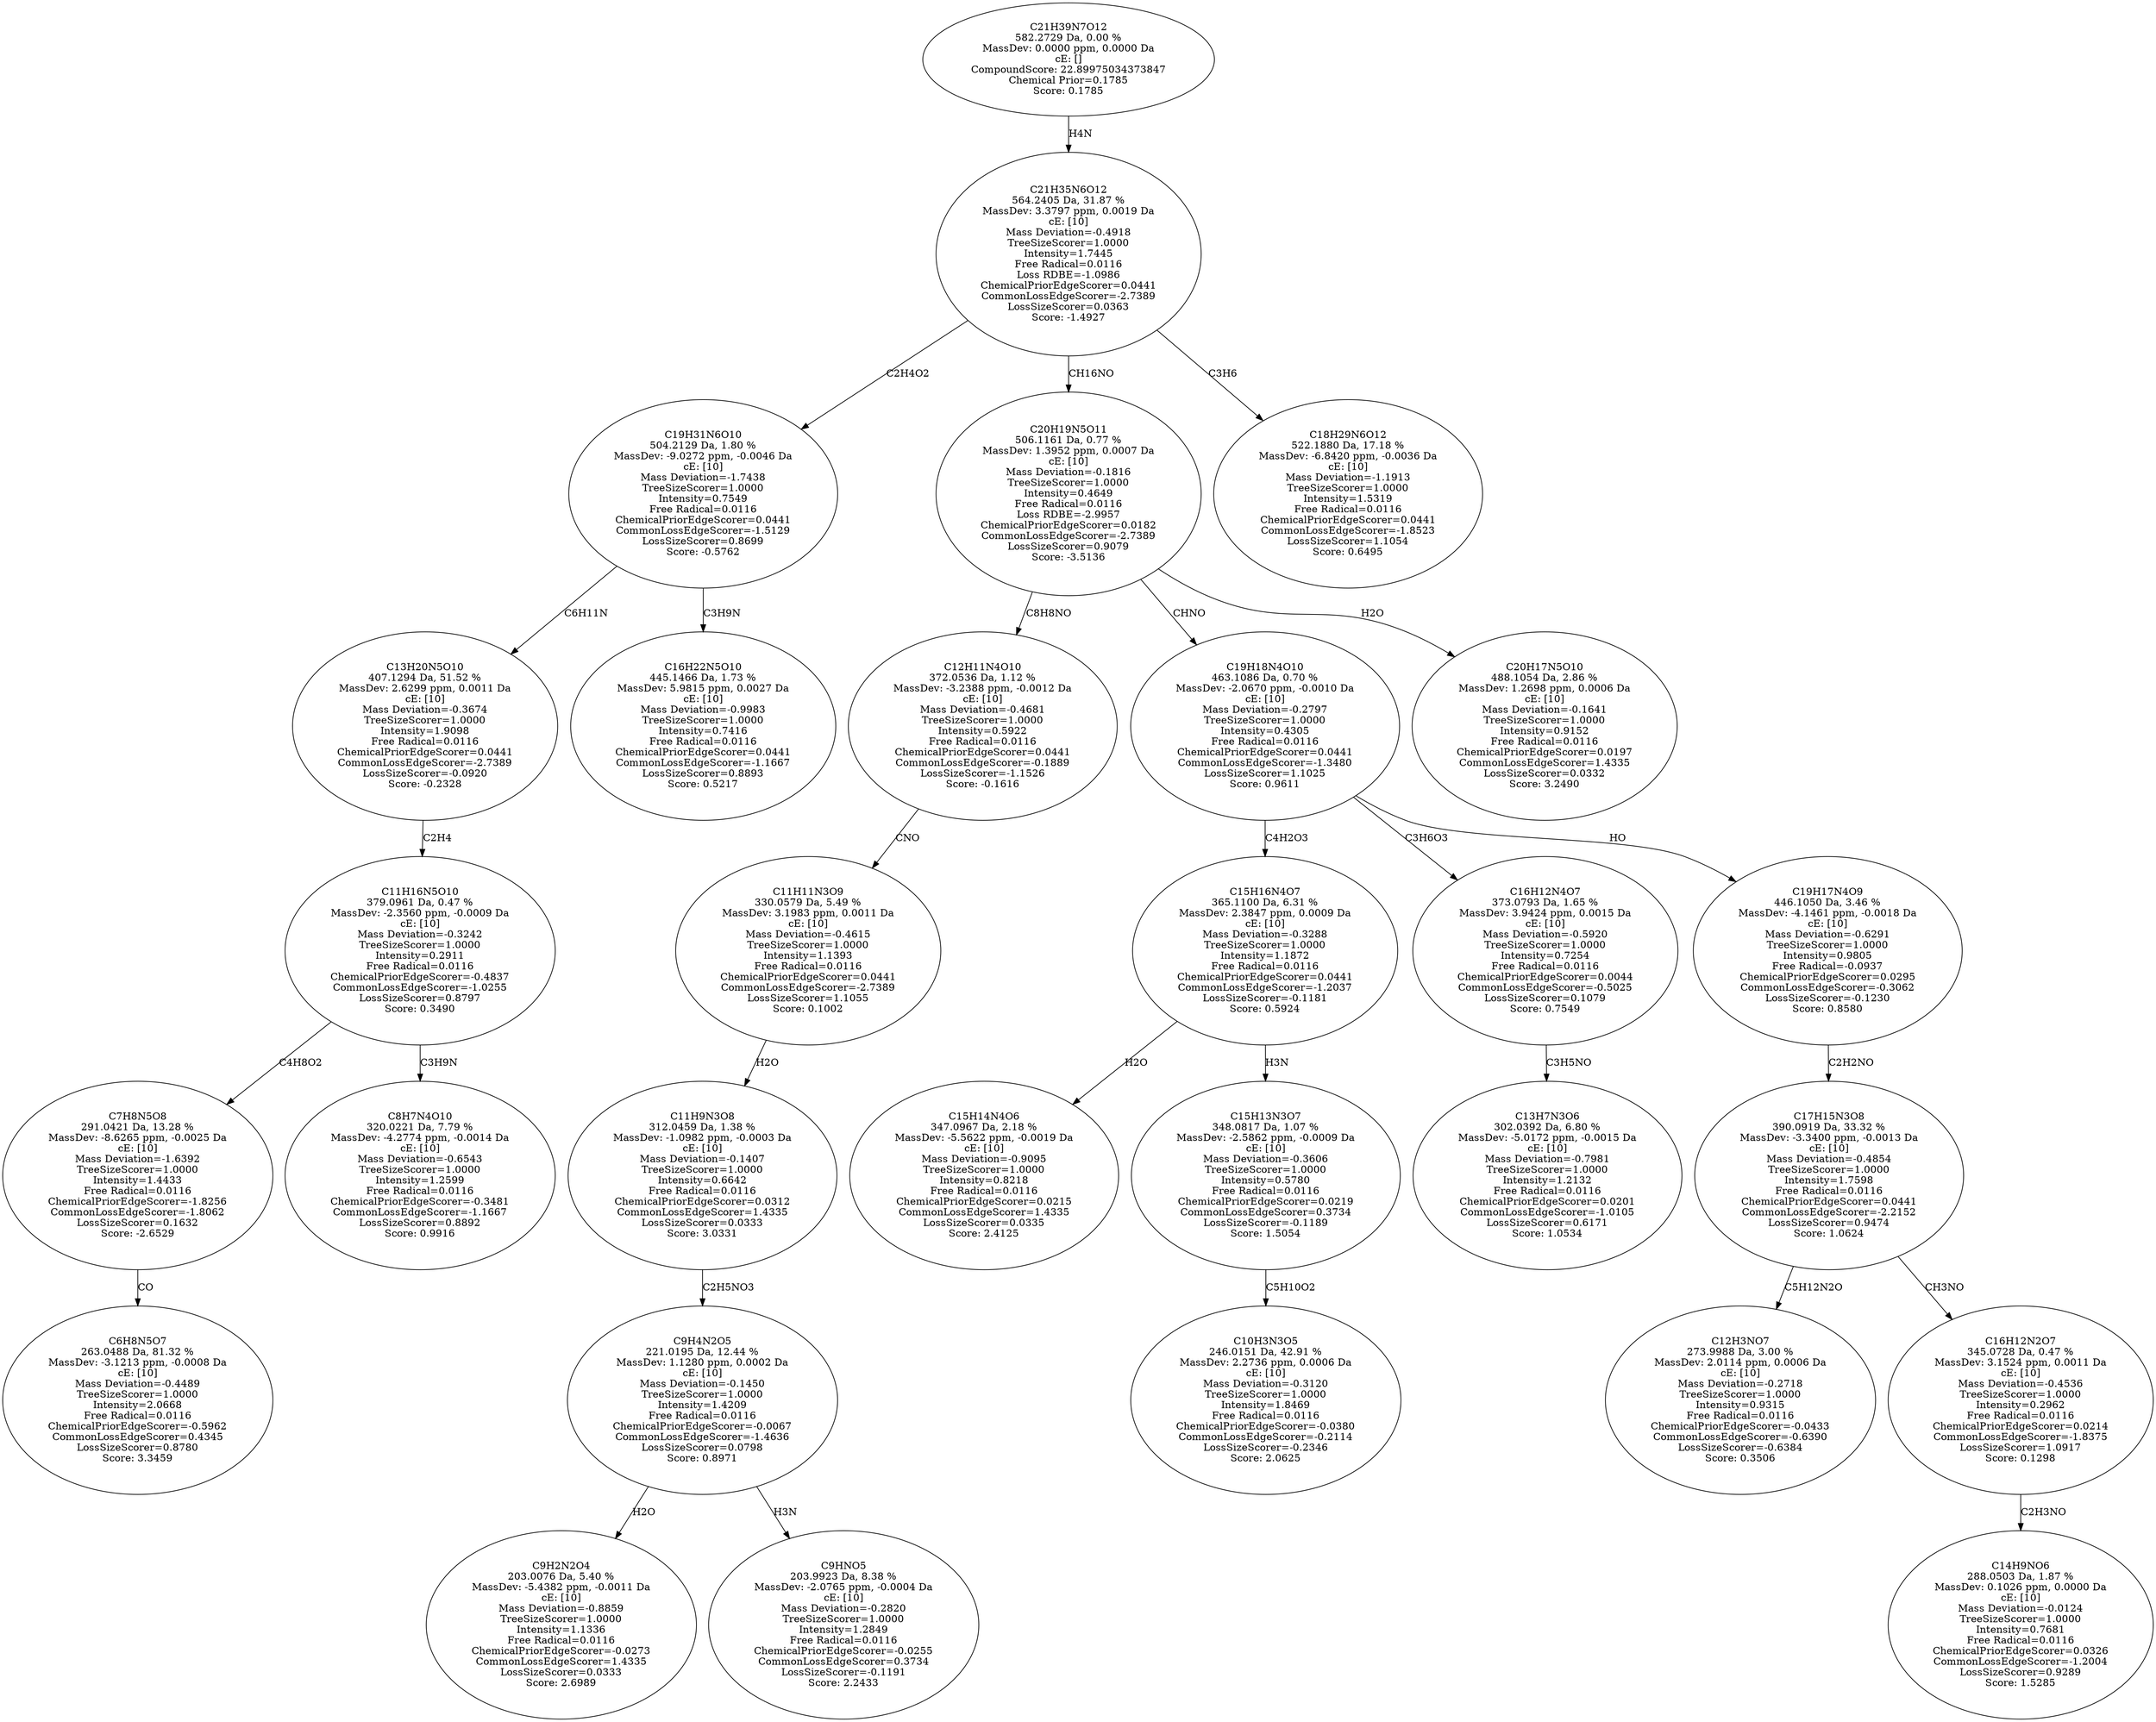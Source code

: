 strict digraph {
v1 [label="C6H8N5O7\n263.0488 Da, 81.32 %\nMassDev: -3.1213 ppm, -0.0008 Da\ncE: [10]\nMass Deviation=-0.4489\nTreeSizeScorer=1.0000\nIntensity=2.0668\nFree Radical=0.0116\nChemicalPriorEdgeScorer=-0.5962\nCommonLossEdgeScorer=0.4345\nLossSizeScorer=0.8780\nScore: 3.3459"];
v2 [label="C7H8N5O8\n291.0421 Da, 13.28 %\nMassDev: -8.6265 ppm, -0.0025 Da\ncE: [10]\nMass Deviation=-1.6392\nTreeSizeScorer=1.0000\nIntensity=1.4433\nFree Radical=0.0116\nChemicalPriorEdgeScorer=-1.8256\nCommonLossEdgeScorer=-1.8062\nLossSizeScorer=0.1632\nScore: -2.6529"];
v3 [label="C8H7N4O10\n320.0221 Da, 7.79 %\nMassDev: -4.2774 ppm, -0.0014 Da\ncE: [10]\nMass Deviation=-0.6543\nTreeSizeScorer=1.0000\nIntensity=1.2599\nFree Radical=0.0116\nChemicalPriorEdgeScorer=-0.3481\nCommonLossEdgeScorer=-1.1667\nLossSizeScorer=0.8892\nScore: 0.9916"];
v4 [label="C11H16N5O10\n379.0961 Da, 0.47 %\nMassDev: -2.3560 ppm, -0.0009 Da\ncE: [10]\nMass Deviation=-0.3242\nTreeSizeScorer=1.0000\nIntensity=0.2911\nFree Radical=0.0116\nChemicalPriorEdgeScorer=-0.4837\nCommonLossEdgeScorer=-1.0255\nLossSizeScorer=0.8797\nScore: 0.3490"];
v5 [label="C13H20N5O10\n407.1294 Da, 51.52 %\nMassDev: 2.6299 ppm, 0.0011 Da\ncE: [10]\nMass Deviation=-0.3674\nTreeSizeScorer=1.0000\nIntensity=1.9098\nFree Radical=0.0116\nChemicalPriorEdgeScorer=0.0441\nCommonLossEdgeScorer=-2.7389\nLossSizeScorer=-0.0920\nScore: -0.2328"];
v6 [label="C16H22N5O10\n445.1466 Da, 1.73 %\nMassDev: 5.9815 ppm, 0.0027 Da\ncE: [10]\nMass Deviation=-0.9983\nTreeSizeScorer=1.0000\nIntensity=0.7416\nFree Radical=0.0116\nChemicalPriorEdgeScorer=0.0441\nCommonLossEdgeScorer=-1.1667\nLossSizeScorer=0.8893\nScore: 0.5217"];
v7 [label="C19H31N6O10\n504.2129 Da, 1.80 %\nMassDev: -9.0272 ppm, -0.0046 Da\ncE: [10]\nMass Deviation=-1.7438\nTreeSizeScorer=1.0000\nIntensity=0.7549\nFree Radical=0.0116\nChemicalPriorEdgeScorer=0.0441\nCommonLossEdgeScorer=-1.5129\nLossSizeScorer=0.8699\nScore: -0.5762"];
v8 [label="C9H2N2O4\n203.0076 Da, 5.40 %\nMassDev: -5.4382 ppm, -0.0011 Da\ncE: [10]\nMass Deviation=-0.8859\nTreeSizeScorer=1.0000\nIntensity=1.1336\nFree Radical=0.0116\nChemicalPriorEdgeScorer=-0.0273\nCommonLossEdgeScorer=1.4335\nLossSizeScorer=0.0333\nScore: 2.6989"];
v9 [label="C9HNO5\n203.9923 Da, 8.38 %\nMassDev: -2.0765 ppm, -0.0004 Da\ncE: [10]\nMass Deviation=-0.2820\nTreeSizeScorer=1.0000\nIntensity=1.2849\nFree Radical=0.0116\nChemicalPriorEdgeScorer=-0.0255\nCommonLossEdgeScorer=0.3734\nLossSizeScorer=-0.1191\nScore: 2.2433"];
v10 [label="C9H4N2O5\n221.0195 Da, 12.44 %\nMassDev: 1.1280 ppm, 0.0002 Da\ncE: [10]\nMass Deviation=-0.1450\nTreeSizeScorer=1.0000\nIntensity=1.4209\nFree Radical=0.0116\nChemicalPriorEdgeScorer=-0.0067\nCommonLossEdgeScorer=-1.4636\nLossSizeScorer=0.0798\nScore: 0.8971"];
v11 [label="C11H9N3O8\n312.0459 Da, 1.38 %\nMassDev: -1.0982 ppm, -0.0003 Da\ncE: [10]\nMass Deviation=-0.1407\nTreeSizeScorer=1.0000\nIntensity=0.6642\nFree Radical=0.0116\nChemicalPriorEdgeScorer=0.0312\nCommonLossEdgeScorer=1.4335\nLossSizeScorer=0.0333\nScore: 3.0331"];
v12 [label="C11H11N3O9\n330.0579 Da, 5.49 %\nMassDev: 3.1983 ppm, 0.0011 Da\ncE: [10]\nMass Deviation=-0.4615\nTreeSizeScorer=1.0000\nIntensity=1.1393\nFree Radical=0.0116\nChemicalPriorEdgeScorer=0.0441\nCommonLossEdgeScorer=-2.7389\nLossSizeScorer=1.1055\nScore: 0.1002"];
v13 [label="C12H11N4O10\n372.0536 Da, 1.12 %\nMassDev: -3.2388 ppm, -0.0012 Da\ncE: [10]\nMass Deviation=-0.4681\nTreeSizeScorer=1.0000\nIntensity=0.5922\nFree Radical=0.0116\nChemicalPriorEdgeScorer=0.0441\nCommonLossEdgeScorer=-0.1889\nLossSizeScorer=-1.1526\nScore: -0.1616"];
v14 [label="C15H14N4O6\n347.0967 Da, 2.18 %\nMassDev: -5.5622 ppm, -0.0019 Da\ncE: [10]\nMass Deviation=-0.9095\nTreeSizeScorer=1.0000\nIntensity=0.8218\nFree Radical=0.0116\nChemicalPriorEdgeScorer=0.0215\nCommonLossEdgeScorer=1.4335\nLossSizeScorer=0.0335\nScore: 2.4125"];
v15 [label="C10H3N3O5\n246.0151 Da, 42.91 %\nMassDev: 2.2736 ppm, 0.0006 Da\ncE: [10]\nMass Deviation=-0.3120\nTreeSizeScorer=1.0000\nIntensity=1.8469\nFree Radical=0.0116\nChemicalPriorEdgeScorer=-0.0380\nCommonLossEdgeScorer=-0.2114\nLossSizeScorer=-0.2346\nScore: 2.0625"];
v16 [label="C15H13N3O7\n348.0817 Da, 1.07 %\nMassDev: -2.5862 ppm, -0.0009 Da\ncE: [10]\nMass Deviation=-0.3606\nTreeSizeScorer=1.0000\nIntensity=0.5780\nFree Radical=0.0116\nChemicalPriorEdgeScorer=0.0219\nCommonLossEdgeScorer=0.3734\nLossSizeScorer=-0.1189\nScore: 1.5054"];
v17 [label="C15H16N4O7\n365.1100 Da, 6.31 %\nMassDev: 2.3847 ppm, 0.0009 Da\ncE: [10]\nMass Deviation=-0.3288\nTreeSizeScorer=1.0000\nIntensity=1.1872\nFree Radical=0.0116\nChemicalPriorEdgeScorer=0.0441\nCommonLossEdgeScorer=-1.2037\nLossSizeScorer=-0.1181\nScore: 0.5924"];
v18 [label="C13H7N3O6\n302.0392 Da, 6.80 %\nMassDev: -5.0172 ppm, -0.0015 Da\ncE: [10]\nMass Deviation=-0.7981\nTreeSizeScorer=1.0000\nIntensity=1.2132\nFree Radical=0.0116\nChemicalPriorEdgeScorer=0.0201\nCommonLossEdgeScorer=-1.0105\nLossSizeScorer=0.6171\nScore: 1.0534"];
v19 [label="C16H12N4O7\n373.0793 Da, 1.65 %\nMassDev: 3.9424 ppm, 0.0015 Da\ncE: [10]\nMass Deviation=-0.5920\nTreeSizeScorer=1.0000\nIntensity=0.7254\nFree Radical=0.0116\nChemicalPriorEdgeScorer=0.0044\nCommonLossEdgeScorer=-0.5025\nLossSizeScorer=0.1079\nScore: 0.7549"];
v20 [label="C12H3NO7\n273.9988 Da, 3.00 %\nMassDev: 2.0114 ppm, 0.0006 Da\ncE: [10]\nMass Deviation=-0.2718\nTreeSizeScorer=1.0000\nIntensity=0.9315\nFree Radical=0.0116\nChemicalPriorEdgeScorer=-0.0433\nCommonLossEdgeScorer=-0.6390\nLossSizeScorer=-0.6384\nScore: 0.3506"];
v21 [label="C14H9NO6\n288.0503 Da, 1.87 %\nMassDev: 0.1026 ppm, 0.0000 Da\ncE: [10]\nMass Deviation=-0.0124\nTreeSizeScorer=1.0000\nIntensity=0.7681\nFree Radical=0.0116\nChemicalPriorEdgeScorer=0.0326\nCommonLossEdgeScorer=-1.2004\nLossSizeScorer=0.9289\nScore: 1.5285"];
v22 [label="C16H12N2O7\n345.0728 Da, 0.47 %\nMassDev: 3.1524 ppm, 0.0011 Da\ncE: [10]\nMass Deviation=-0.4536\nTreeSizeScorer=1.0000\nIntensity=0.2962\nFree Radical=0.0116\nChemicalPriorEdgeScorer=0.0214\nCommonLossEdgeScorer=-1.8375\nLossSizeScorer=1.0917\nScore: 0.1298"];
v23 [label="C17H15N3O8\n390.0919 Da, 33.32 %\nMassDev: -3.3400 ppm, -0.0013 Da\ncE: [10]\nMass Deviation=-0.4854\nTreeSizeScorer=1.0000\nIntensity=1.7598\nFree Radical=0.0116\nChemicalPriorEdgeScorer=0.0441\nCommonLossEdgeScorer=-2.2152\nLossSizeScorer=0.9474\nScore: 1.0624"];
v24 [label="C19H17N4O9\n446.1050 Da, 3.46 %\nMassDev: -4.1461 ppm, -0.0018 Da\ncE: [10]\nMass Deviation=-0.6291\nTreeSizeScorer=1.0000\nIntensity=0.9805\nFree Radical=-0.0937\nChemicalPriorEdgeScorer=0.0295\nCommonLossEdgeScorer=-0.3062\nLossSizeScorer=-0.1230\nScore: 0.8580"];
v25 [label="C19H18N4O10\n463.1086 Da, 0.70 %\nMassDev: -2.0670 ppm, -0.0010 Da\ncE: [10]\nMass Deviation=-0.2797\nTreeSizeScorer=1.0000\nIntensity=0.4305\nFree Radical=0.0116\nChemicalPriorEdgeScorer=0.0441\nCommonLossEdgeScorer=-1.3480\nLossSizeScorer=1.1025\nScore: 0.9611"];
v26 [label="C20H17N5O10\n488.1054 Da, 2.86 %\nMassDev: 1.2698 ppm, 0.0006 Da\ncE: [10]\nMass Deviation=-0.1641\nTreeSizeScorer=1.0000\nIntensity=0.9152\nFree Radical=0.0116\nChemicalPriorEdgeScorer=0.0197\nCommonLossEdgeScorer=1.4335\nLossSizeScorer=0.0332\nScore: 3.2490"];
v27 [label="C20H19N5O11\n506.1161 Da, 0.77 %\nMassDev: 1.3952 ppm, 0.0007 Da\ncE: [10]\nMass Deviation=-0.1816\nTreeSizeScorer=1.0000\nIntensity=0.4649\nFree Radical=0.0116\nLoss RDBE=-2.9957\nChemicalPriorEdgeScorer=0.0182\nCommonLossEdgeScorer=-2.7389\nLossSizeScorer=0.9079\nScore: -3.5136"];
v28 [label="C18H29N6O12\n522.1880 Da, 17.18 %\nMassDev: -6.8420 ppm, -0.0036 Da\ncE: [10]\nMass Deviation=-1.1913\nTreeSizeScorer=1.0000\nIntensity=1.5319\nFree Radical=0.0116\nChemicalPriorEdgeScorer=0.0441\nCommonLossEdgeScorer=-1.8523\nLossSizeScorer=1.1054\nScore: 0.6495"];
v29 [label="C21H35N6O12\n564.2405 Da, 31.87 %\nMassDev: 3.3797 ppm, 0.0019 Da\ncE: [10]\nMass Deviation=-0.4918\nTreeSizeScorer=1.0000\nIntensity=1.7445\nFree Radical=0.0116\nLoss RDBE=-1.0986\nChemicalPriorEdgeScorer=0.0441\nCommonLossEdgeScorer=-2.7389\nLossSizeScorer=0.0363\nScore: -1.4927"];
v30 [label="C21H39N7O12\n582.2729 Da, 0.00 %\nMassDev: 0.0000 ppm, 0.0000 Da\ncE: []\nCompoundScore: 22.89975034373847\nChemical Prior=0.1785\nScore: 0.1785"];
v2 -> v1 [label="CO"];
v4 -> v2 [label="C4H8O2"];
v4 -> v3 [label="C3H9N"];
v5 -> v4 [label="C2H4"];
v7 -> v5 [label="C6H11N"];
v7 -> v6 [label="C3H9N"];
v29 -> v7 [label="C2H4O2"];
v10 -> v8 [label="H2O"];
v10 -> v9 [label="H3N"];
v11 -> v10 [label="C2H5NO3"];
v12 -> v11 [label="H2O"];
v13 -> v12 [label="CNO"];
v27 -> v13 [label="C8H8NO"];
v17 -> v14 [label="H2O"];
v16 -> v15 [label="C5H10O2"];
v17 -> v16 [label="H3N"];
v25 -> v17 [label="C4H2O3"];
v19 -> v18 [label="C3H5NO"];
v25 -> v19 [label="C3H6O3"];
v23 -> v20 [label="C5H12N2O"];
v22 -> v21 [label="C2H3NO"];
v23 -> v22 [label="CH3NO"];
v24 -> v23 [label="C2H2NO"];
v25 -> v24 [label="HO"];
v27 -> v25 [label="CHNO"];
v27 -> v26 [label="H2O"];
v29 -> v27 [label="CH16NO"];
v29 -> v28 [label="C3H6"];
v30 -> v29 [label="H4N"];
}